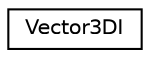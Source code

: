 digraph "Graphical Class Hierarchy"
{
  edge [fontname="Helvetica",fontsize="10",labelfontname="Helvetica",labelfontsize="10"];
  node [fontname="Helvetica",fontsize="10",shape=record];
  rankdir="LR";
  Node1 [label="Vector3DI",height=0.2,width=0.4,color="black", fillcolor="white", style="filled",URL="$class_vector3_d_i.html"];
}
